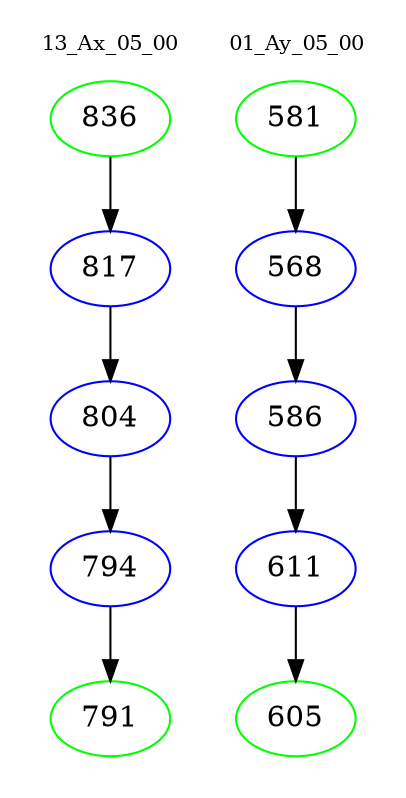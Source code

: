 digraph{
subgraph cluster_0 {
color = white
label = "13_Ax_05_00";
fontsize=10;
T0_836 [label="836", color="green"]
T0_836 -> T0_817 [color="black"]
T0_817 [label="817", color="blue"]
T0_817 -> T0_804 [color="black"]
T0_804 [label="804", color="blue"]
T0_804 -> T0_794 [color="black"]
T0_794 [label="794", color="blue"]
T0_794 -> T0_791 [color="black"]
T0_791 [label="791", color="green"]
}
subgraph cluster_1 {
color = white
label = "01_Ay_05_00";
fontsize=10;
T1_581 [label="581", color="green"]
T1_581 -> T1_568 [color="black"]
T1_568 [label="568", color="blue"]
T1_568 -> T1_586 [color="black"]
T1_586 [label="586", color="blue"]
T1_586 -> T1_611 [color="black"]
T1_611 [label="611", color="blue"]
T1_611 -> T1_605 [color="black"]
T1_605 [label="605", color="green"]
}
}
